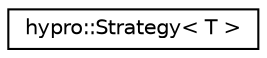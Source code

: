 digraph "Graphical Class Hierarchy"
{
  edge [fontname="Helvetica",fontsize="10",labelfontname="Helvetica",labelfontsize="10"];
  node [fontname="Helvetica",fontsize="10",shape=record];
  rankdir="LR";
  Node1 [label="hypro::Strategy\< T \>",height=0.2,width=0.4,color="black", fillcolor="white", style="filled",URL="$structhypro_1_1Strategy.html"];
}
